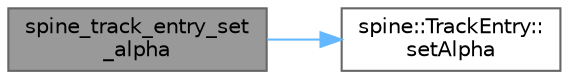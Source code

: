 digraph "spine_track_entry_set_alpha"
{
 // LATEX_PDF_SIZE
  bgcolor="transparent";
  edge [fontname=Helvetica,fontsize=10,labelfontname=Helvetica,labelfontsize=10];
  node [fontname=Helvetica,fontsize=10,shape=box,height=0.2,width=0.4];
  rankdir="LR";
  Node1 [id="Node000001",label="spine_track_entry_set\l_alpha",height=0.2,width=0.4,color="gray40", fillcolor="grey60", style="filled", fontcolor="black",tooltip=" "];
  Node1 -> Node2 [id="edge2_Node000001_Node000002",color="steelblue1",style="solid",tooltip=" "];
  Node2 [id="Node000002",label="spine::TrackEntry::\lsetAlpha",height=0.2,width=0.4,color="grey40", fillcolor="white", style="filled",URL="$classspine_1_1_track_entry.html#a9f36c74b0104f048c3f1aee6681aeebd",tooltip=" "];
}
